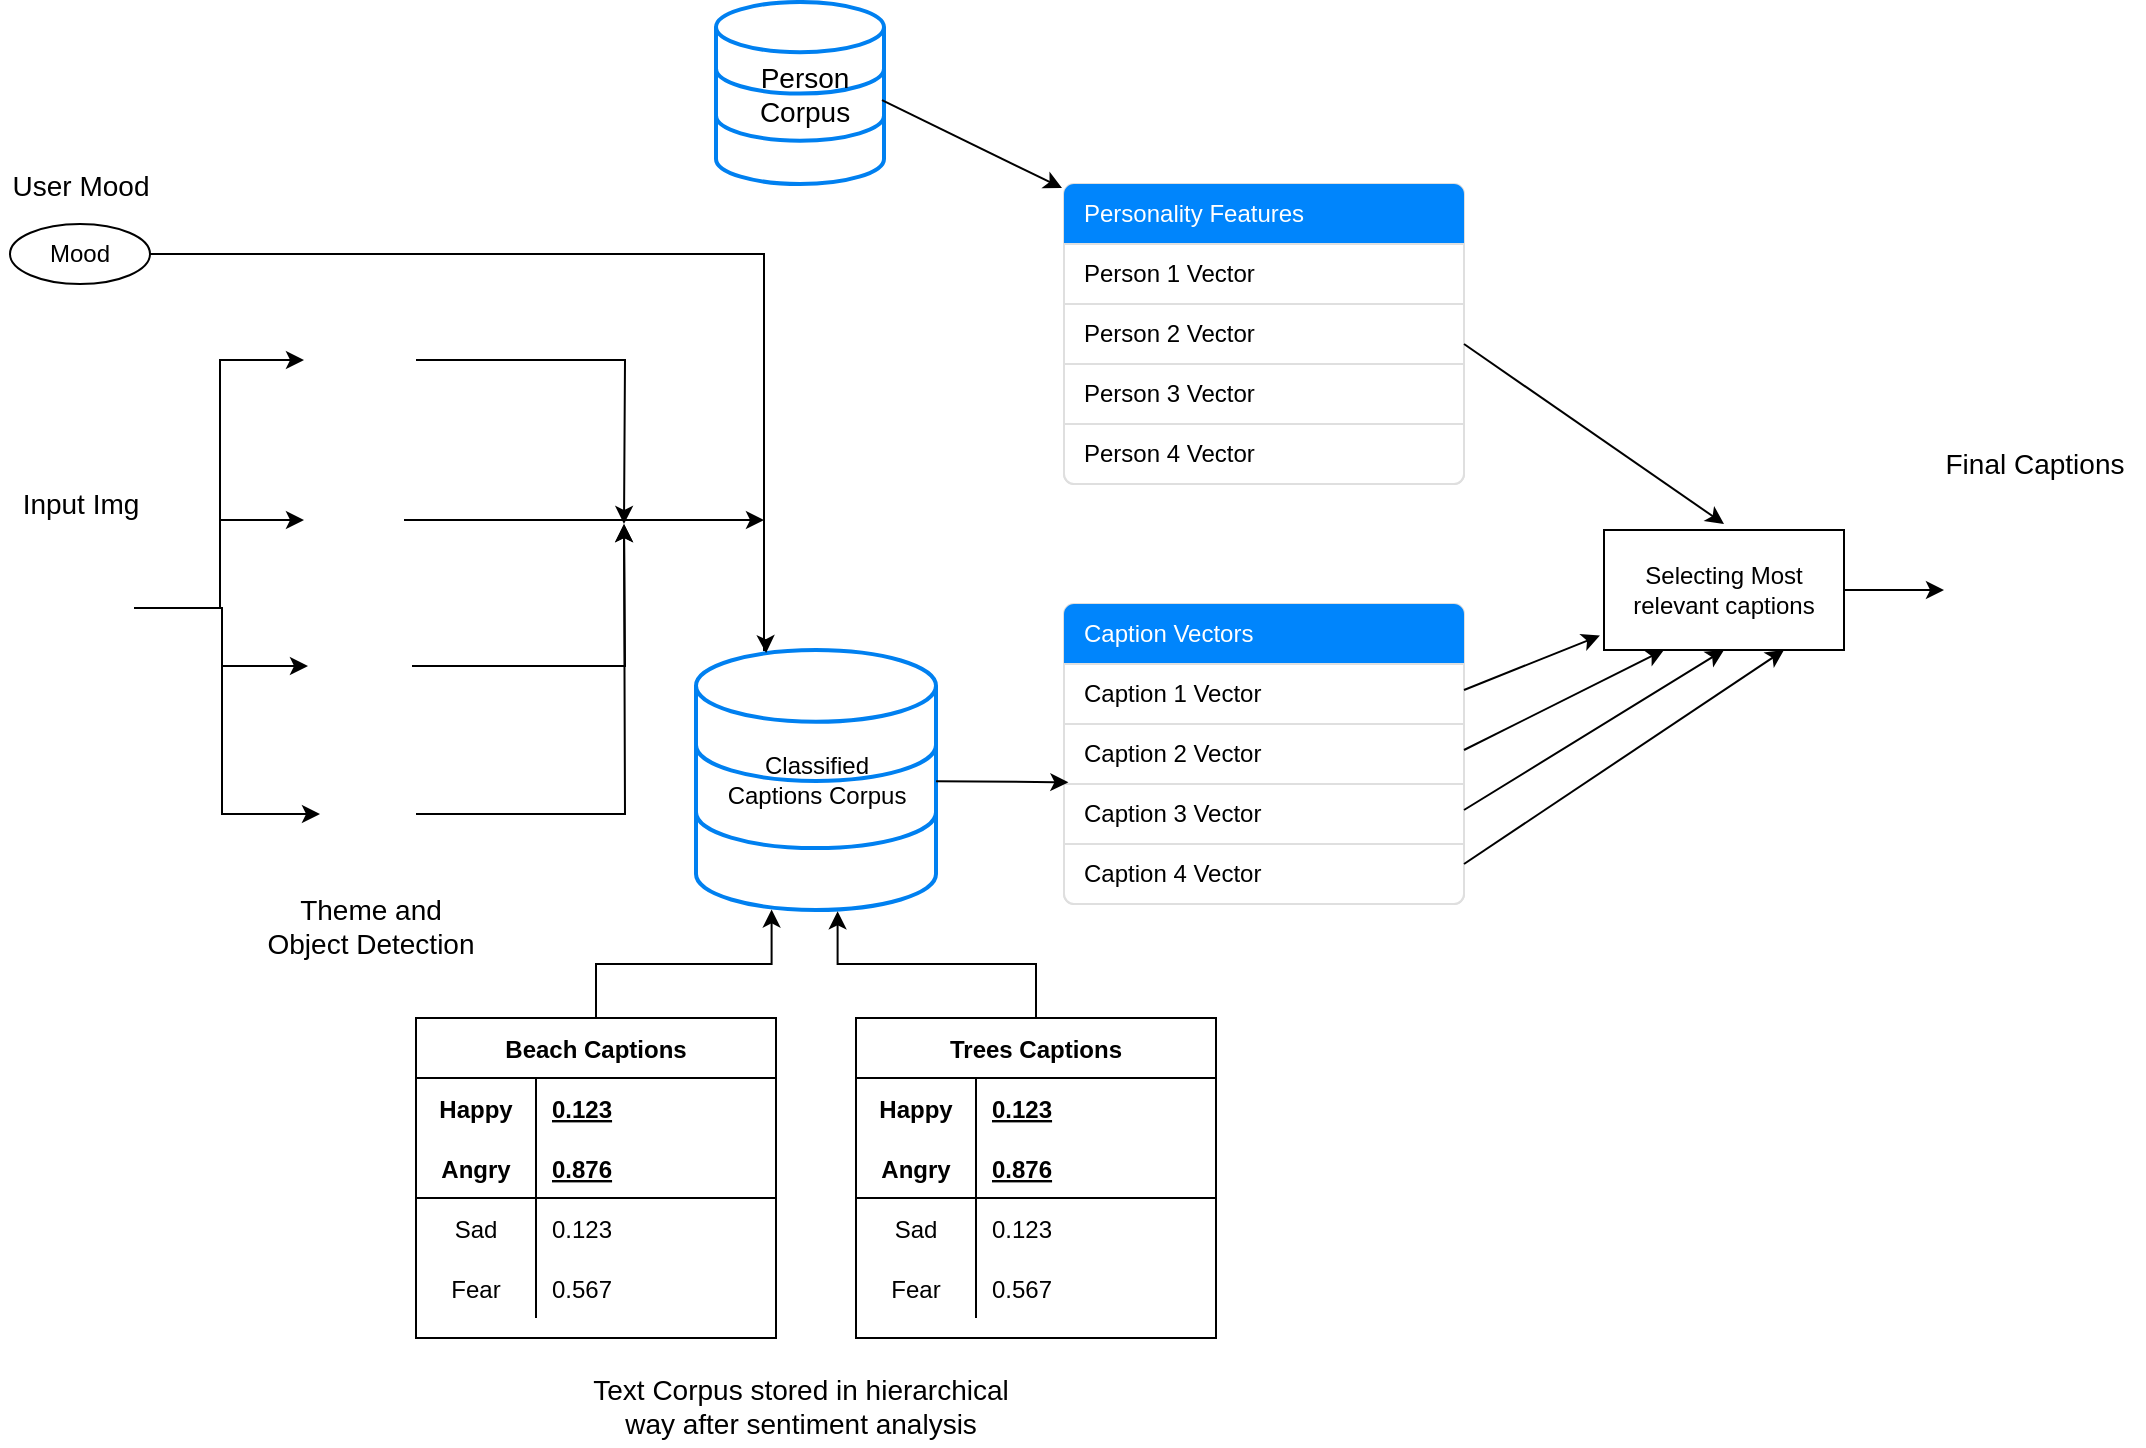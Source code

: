 <mxfile version="16.4.5" type="device"><diagram id="WZ3kP1vMHd5b96WU26Ju" name="Page-1"><mxGraphModel dx="1306" dy="681" grid="1" gridSize="10" guides="1" tooltips="1" connect="1" arrows="1" fold="1" page="1" pageScale="1" pageWidth="1100" pageHeight="850" math="0" shadow="0"><root><mxCell id="0"/><mxCell id="1" parent="0"/><mxCell id="TrEMv_mh-5opGTfENPF4-73" style="edgeStyle=orthogonalEdgeStyle;rounded=0;orthogonalLoop=1;jettySize=auto;html=1;exitX=1;exitY=0.5;exitDx=0;exitDy=0;entryX=0;entryY=0.5;entryDx=0;entryDy=0;" edge="1" parent="1" source="TrEMv_mh-5opGTfENPF4-2" target="TrEMv_mh-5opGTfENPF4-5"><mxGeometry relative="1" as="geometry"/></mxCell><mxCell id="TrEMv_mh-5opGTfENPF4-74" style="edgeStyle=orthogonalEdgeStyle;rounded=0;orthogonalLoop=1;jettySize=auto;html=1;exitX=1;exitY=0.5;exitDx=0;exitDy=0;entryX=0;entryY=0.5;entryDx=0;entryDy=0;" edge="1" parent="1" source="TrEMv_mh-5opGTfENPF4-2" target="TrEMv_mh-5opGTfENPF4-7"><mxGeometry relative="1" as="geometry"/></mxCell><mxCell id="TrEMv_mh-5opGTfENPF4-75" style="edgeStyle=orthogonalEdgeStyle;rounded=0;orthogonalLoop=1;jettySize=auto;html=1;exitX=1;exitY=0.5;exitDx=0;exitDy=0;entryX=0;entryY=0.5;entryDx=0;entryDy=0;" edge="1" parent="1" source="TrEMv_mh-5opGTfENPF4-2" target="TrEMv_mh-5opGTfENPF4-6"><mxGeometry relative="1" as="geometry"/></mxCell><mxCell id="TrEMv_mh-5opGTfENPF4-76" style="edgeStyle=orthogonalEdgeStyle;rounded=0;orthogonalLoop=1;jettySize=auto;html=1;exitX=1;exitY=0.5;exitDx=0;exitDy=0;entryX=0;entryY=0.5;entryDx=0;entryDy=0;" edge="1" parent="1"><mxGeometry relative="1" as="geometry"><mxPoint x="75" y="311" as="sourcePoint"/><mxPoint x="168" y="414" as="targetPoint"/><Array as="points"><mxPoint x="119" y="311"/><mxPoint x="119" y="414"/></Array></mxGeometry></mxCell><mxCell id="TrEMv_mh-5opGTfENPF4-2" value="" style="shape=image;html=1;verticalAlign=top;verticalLabelPosition=bottom;labelBackgroundColor=#ffffff;imageAspect=0;aspect=fixed;image=https://cdn2.iconfinder.com/data/icons/circle-icons-1/64/image-128.png" vertex="1" parent="1"><mxGeometry x="20" y="283" width="56" height="56" as="geometry"/></mxCell><mxCell id="TrEMv_mh-5opGTfENPF4-78" style="edgeStyle=orthogonalEdgeStyle;rounded=0;orthogonalLoop=1;jettySize=auto;html=1;exitX=1;exitY=0.5;exitDx=0;exitDy=0;" edge="1" parent="1" source="TrEMv_mh-5opGTfENPF4-5"><mxGeometry relative="1" as="geometry"><mxPoint x="320" y="269" as="targetPoint"/></mxGeometry></mxCell><mxCell id="TrEMv_mh-5opGTfENPF4-5" value="" style="shape=image;html=1;verticalAlign=top;verticalLabelPosition=bottom;labelBackgroundColor=#ffffff;imageAspect=0;aspect=fixed;image=https://cdn3.iconfinder.com/data/icons/searchicons/338/Searchicons-search-pictures-128.png" vertex="1" parent="1"><mxGeometry x="160" y="159" width="56" height="56" as="geometry"/></mxCell><mxCell id="TrEMv_mh-5opGTfENPF4-80" style="edgeStyle=orthogonalEdgeStyle;rounded=0;orthogonalLoop=1;jettySize=auto;html=1;exitX=1;exitY=0.5;exitDx=0;exitDy=0;" edge="1" parent="1" source="TrEMv_mh-5opGTfENPF4-6"><mxGeometry relative="1" as="geometry"><mxPoint x="320" y="269" as="targetPoint"/></mxGeometry></mxCell><mxCell id="TrEMv_mh-5opGTfENPF4-6" value="" style="shape=image;html=1;verticalAlign=top;verticalLabelPosition=bottom;labelBackgroundColor=#ffffff;imageAspect=0;aspect=fixed;image=https://cdn3.iconfinder.com/data/icons/searchicons/338/Searchicons-search-cars-128.png" vertex="1" parent="1"><mxGeometry x="162" y="314" width="52" height="52" as="geometry"/></mxCell><mxCell id="TrEMv_mh-5opGTfENPF4-79" style="edgeStyle=orthogonalEdgeStyle;rounded=0;orthogonalLoop=1;jettySize=auto;html=1;" edge="1" parent="1"><mxGeometry relative="1" as="geometry"><mxPoint x="390" y="267" as="targetPoint"/><mxPoint x="210" y="267" as="sourcePoint"/></mxGeometry></mxCell><mxCell id="TrEMv_mh-5opGTfENPF4-7" value="" style="shape=image;html=1;verticalAlign=top;verticalLabelPosition=bottom;labelBackgroundColor=#ffffff;imageAspect=0;aspect=fixed;image=https://cdn3.iconfinder.com/data/icons/searchicons/338/Searchicons-search-people-128.png" vertex="1" parent="1"><mxGeometry x="160" y="239" width="56" height="56" as="geometry"/></mxCell><mxCell id="TrEMv_mh-5opGTfENPF4-81" style="edgeStyle=orthogonalEdgeStyle;rounded=0;orthogonalLoop=1;jettySize=auto;html=1;exitX=1;exitY=0.5;exitDx=0;exitDy=0;" edge="1" parent="1" source="TrEMv_mh-5opGTfENPF4-8"><mxGeometry relative="1" as="geometry"><mxPoint x="320" y="269" as="targetPoint"/></mxGeometry></mxCell><mxCell id="TrEMv_mh-5opGTfENPF4-8" value="" style="shape=image;html=1;verticalAlign=top;verticalLabelPosition=bottom;labelBackgroundColor=#ffffff;imageAspect=0;aspect=fixed;image=https://cdn3.iconfinder.com/data/icons/searchicons/338/Searchicons-search-houses-128.png" vertex="1" parent="1"><mxGeometry x="169" y="390.5" width="47" height="47" as="geometry"/></mxCell><mxCell id="TrEMv_mh-5opGTfENPF4-19" value="" style="html=1;verticalLabelPosition=bottom;align=center;labelBackgroundColor=#ffffff;verticalAlign=top;strokeWidth=2;strokeColor=#0080F0;shadow=0;dashed=0;shape=mxgraph.ios7.icons.data;" vertex="1" parent="1"><mxGeometry x="356" y="332" width="120" height="130" as="geometry"/></mxCell><mxCell id="TrEMv_mh-5opGTfENPF4-60" style="edgeStyle=orthogonalEdgeStyle;rounded=0;orthogonalLoop=1;jettySize=auto;html=1;exitX=0.5;exitY=0;exitDx=0;exitDy=0;entryX=0.315;entryY=0.998;entryDx=0;entryDy=0;entryPerimeter=0;" edge="1" parent="1" source="TrEMv_mh-5opGTfENPF4-21" target="TrEMv_mh-5opGTfENPF4-19"><mxGeometry relative="1" as="geometry"/></mxCell><mxCell id="TrEMv_mh-5opGTfENPF4-21" value="Beach Captions" style="shape=table;startSize=30;container=1;collapsible=1;childLayout=tableLayout;fixedRows=1;rowLines=0;fontStyle=1;align=center;resizeLast=1;" vertex="1" parent="1"><mxGeometry x="216" y="516" width="180" height="160" as="geometry"/></mxCell><mxCell id="TrEMv_mh-5opGTfENPF4-22" value="" style="shape=tableRow;horizontal=0;startSize=0;swimlaneHead=0;swimlaneBody=0;fillColor=none;collapsible=0;dropTarget=0;points=[[0,0.5],[1,0.5]];portConstraint=eastwest;top=0;left=0;right=0;bottom=0;" vertex="1" parent="TrEMv_mh-5opGTfENPF4-21"><mxGeometry y="30" width="180" height="30" as="geometry"/></mxCell><mxCell id="TrEMv_mh-5opGTfENPF4-23" value="Happy" style="shape=partialRectangle;connectable=0;fillColor=none;top=0;left=0;bottom=0;right=0;fontStyle=1;overflow=hidden;" vertex="1" parent="TrEMv_mh-5opGTfENPF4-22"><mxGeometry width="60" height="30" as="geometry"><mxRectangle width="60" height="30" as="alternateBounds"/></mxGeometry></mxCell><mxCell id="TrEMv_mh-5opGTfENPF4-24" value="0.123" style="shape=partialRectangle;connectable=0;fillColor=none;top=0;left=0;bottom=0;right=0;align=left;spacingLeft=6;fontStyle=5;overflow=hidden;" vertex="1" parent="TrEMv_mh-5opGTfENPF4-22"><mxGeometry x="60" width="120" height="30" as="geometry"><mxRectangle width="120" height="30" as="alternateBounds"/></mxGeometry></mxCell><mxCell id="TrEMv_mh-5opGTfENPF4-25" value="" style="shape=tableRow;horizontal=0;startSize=0;swimlaneHead=0;swimlaneBody=0;fillColor=none;collapsible=0;dropTarget=0;points=[[0,0.5],[1,0.5]];portConstraint=eastwest;top=0;left=0;right=0;bottom=1;" vertex="1" parent="TrEMv_mh-5opGTfENPF4-21"><mxGeometry y="60" width="180" height="30" as="geometry"/></mxCell><mxCell id="TrEMv_mh-5opGTfENPF4-26" value="Angry" style="shape=partialRectangle;connectable=0;fillColor=none;top=0;left=0;bottom=0;right=0;fontStyle=1;overflow=hidden;" vertex="1" parent="TrEMv_mh-5opGTfENPF4-25"><mxGeometry width="60" height="30" as="geometry"><mxRectangle width="60" height="30" as="alternateBounds"/></mxGeometry></mxCell><mxCell id="TrEMv_mh-5opGTfENPF4-27" value="0.876" style="shape=partialRectangle;connectable=0;fillColor=none;top=0;left=0;bottom=0;right=0;align=left;spacingLeft=6;fontStyle=5;overflow=hidden;" vertex="1" parent="TrEMv_mh-5opGTfENPF4-25"><mxGeometry x="60" width="120" height="30" as="geometry"><mxRectangle width="120" height="30" as="alternateBounds"/></mxGeometry></mxCell><mxCell id="TrEMv_mh-5opGTfENPF4-28" value="" style="shape=tableRow;horizontal=0;startSize=0;swimlaneHead=0;swimlaneBody=0;fillColor=none;collapsible=0;dropTarget=0;points=[[0,0.5],[1,0.5]];portConstraint=eastwest;top=0;left=0;right=0;bottom=0;" vertex="1" parent="TrEMv_mh-5opGTfENPF4-21"><mxGeometry y="90" width="180" height="30" as="geometry"/></mxCell><mxCell id="TrEMv_mh-5opGTfENPF4-29" value="Sad" style="shape=partialRectangle;connectable=0;fillColor=none;top=0;left=0;bottom=0;right=0;editable=1;overflow=hidden;" vertex="1" parent="TrEMv_mh-5opGTfENPF4-28"><mxGeometry width="60" height="30" as="geometry"><mxRectangle width="60" height="30" as="alternateBounds"/></mxGeometry></mxCell><mxCell id="TrEMv_mh-5opGTfENPF4-30" value="0.123" style="shape=partialRectangle;connectable=0;fillColor=none;top=0;left=0;bottom=0;right=0;align=left;spacingLeft=6;overflow=hidden;" vertex="1" parent="TrEMv_mh-5opGTfENPF4-28"><mxGeometry x="60" width="120" height="30" as="geometry"><mxRectangle width="120" height="30" as="alternateBounds"/></mxGeometry></mxCell><mxCell id="TrEMv_mh-5opGTfENPF4-31" value="" style="shape=tableRow;horizontal=0;startSize=0;swimlaneHead=0;swimlaneBody=0;fillColor=none;collapsible=0;dropTarget=0;points=[[0,0.5],[1,0.5]];portConstraint=eastwest;top=0;left=0;right=0;bottom=0;" vertex="1" parent="TrEMv_mh-5opGTfENPF4-21"><mxGeometry y="120" width="180" height="30" as="geometry"/></mxCell><mxCell id="TrEMv_mh-5opGTfENPF4-32" value="Fear" style="shape=partialRectangle;connectable=0;fillColor=none;top=0;left=0;bottom=0;right=0;editable=1;overflow=hidden;" vertex="1" parent="TrEMv_mh-5opGTfENPF4-31"><mxGeometry width="60" height="30" as="geometry"><mxRectangle width="60" height="30" as="alternateBounds"/></mxGeometry></mxCell><mxCell id="TrEMv_mh-5opGTfENPF4-33" value="0.567" style="shape=partialRectangle;connectable=0;fillColor=none;top=0;left=0;bottom=0;right=0;align=left;spacingLeft=6;overflow=hidden;" vertex="1" parent="TrEMv_mh-5opGTfENPF4-31"><mxGeometry x="60" width="120" height="30" as="geometry"><mxRectangle width="120" height="30" as="alternateBounds"/></mxGeometry></mxCell><mxCell id="TrEMv_mh-5opGTfENPF4-61" style="edgeStyle=orthogonalEdgeStyle;rounded=0;orthogonalLoop=1;jettySize=auto;html=1;exitX=0.5;exitY=0;exitDx=0;exitDy=0;entryX=0.59;entryY=1.005;entryDx=0;entryDy=0;entryPerimeter=0;" edge="1" parent="1" source="TrEMv_mh-5opGTfENPF4-47" target="TrEMv_mh-5opGTfENPF4-19"><mxGeometry relative="1" as="geometry"/></mxCell><mxCell id="TrEMv_mh-5opGTfENPF4-47" value="Trees Captions" style="shape=table;startSize=30;container=1;collapsible=1;childLayout=tableLayout;fixedRows=1;rowLines=0;fontStyle=1;align=center;resizeLast=1;" vertex="1" parent="1"><mxGeometry x="436" y="516" width="180" height="160" as="geometry"/></mxCell><mxCell id="TrEMv_mh-5opGTfENPF4-48" value="" style="shape=tableRow;horizontal=0;startSize=0;swimlaneHead=0;swimlaneBody=0;fillColor=none;collapsible=0;dropTarget=0;points=[[0,0.5],[1,0.5]];portConstraint=eastwest;top=0;left=0;right=0;bottom=0;" vertex="1" parent="TrEMv_mh-5opGTfENPF4-47"><mxGeometry y="30" width="180" height="30" as="geometry"/></mxCell><mxCell id="TrEMv_mh-5opGTfENPF4-49" value="Happy" style="shape=partialRectangle;connectable=0;fillColor=none;top=0;left=0;bottom=0;right=0;fontStyle=1;overflow=hidden;" vertex="1" parent="TrEMv_mh-5opGTfENPF4-48"><mxGeometry width="60" height="30" as="geometry"><mxRectangle width="60" height="30" as="alternateBounds"/></mxGeometry></mxCell><mxCell id="TrEMv_mh-5opGTfENPF4-50" value="0.123" style="shape=partialRectangle;connectable=0;fillColor=none;top=0;left=0;bottom=0;right=0;align=left;spacingLeft=6;fontStyle=5;overflow=hidden;" vertex="1" parent="TrEMv_mh-5opGTfENPF4-48"><mxGeometry x="60" width="120" height="30" as="geometry"><mxRectangle width="120" height="30" as="alternateBounds"/></mxGeometry></mxCell><mxCell id="TrEMv_mh-5opGTfENPF4-51" value="" style="shape=tableRow;horizontal=0;startSize=0;swimlaneHead=0;swimlaneBody=0;fillColor=none;collapsible=0;dropTarget=0;points=[[0,0.5],[1,0.5]];portConstraint=eastwest;top=0;left=0;right=0;bottom=1;" vertex="1" parent="TrEMv_mh-5opGTfENPF4-47"><mxGeometry y="60" width="180" height="30" as="geometry"/></mxCell><mxCell id="TrEMv_mh-5opGTfENPF4-52" value="Angry" style="shape=partialRectangle;connectable=0;fillColor=none;top=0;left=0;bottom=0;right=0;fontStyle=1;overflow=hidden;" vertex="1" parent="TrEMv_mh-5opGTfENPF4-51"><mxGeometry width="60" height="30" as="geometry"><mxRectangle width="60" height="30" as="alternateBounds"/></mxGeometry></mxCell><mxCell id="TrEMv_mh-5opGTfENPF4-53" value="0.876" style="shape=partialRectangle;connectable=0;fillColor=none;top=0;left=0;bottom=0;right=0;align=left;spacingLeft=6;fontStyle=5;overflow=hidden;" vertex="1" parent="TrEMv_mh-5opGTfENPF4-51"><mxGeometry x="60" width="120" height="30" as="geometry"><mxRectangle width="120" height="30" as="alternateBounds"/></mxGeometry></mxCell><mxCell id="TrEMv_mh-5opGTfENPF4-54" value="" style="shape=tableRow;horizontal=0;startSize=0;swimlaneHead=0;swimlaneBody=0;fillColor=none;collapsible=0;dropTarget=0;points=[[0,0.5],[1,0.5]];portConstraint=eastwest;top=0;left=0;right=0;bottom=0;" vertex="1" parent="TrEMv_mh-5opGTfENPF4-47"><mxGeometry y="90" width="180" height="30" as="geometry"/></mxCell><mxCell id="TrEMv_mh-5opGTfENPF4-55" value="Sad" style="shape=partialRectangle;connectable=0;fillColor=none;top=0;left=0;bottom=0;right=0;editable=1;overflow=hidden;" vertex="1" parent="TrEMv_mh-5opGTfENPF4-54"><mxGeometry width="60" height="30" as="geometry"><mxRectangle width="60" height="30" as="alternateBounds"/></mxGeometry></mxCell><mxCell id="TrEMv_mh-5opGTfENPF4-56" value="0.123" style="shape=partialRectangle;connectable=0;fillColor=none;top=0;left=0;bottom=0;right=0;align=left;spacingLeft=6;overflow=hidden;" vertex="1" parent="TrEMv_mh-5opGTfENPF4-54"><mxGeometry x="60" width="120" height="30" as="geometry"><mxRectangle width="120" height="30" as="alternateBounds"/></mxGeometry></mxCell><mxCell id="TrEMv_mh-5opGTfENPF4-57" value="" style="shape=tableRow;horizontal=0;startSize=0;swimlaneHead=0;swimlaneBody=0;fillColor=none;collapsible=0;dropTarget=0;points=[[0,0.5],[1,0.5]];portConstraint=eastwest;top=0;left=0;right=0;bottom=0;" vertex="1" parent="TrEMv_mh-5opGTfENPF4-47"><mxGeometry y="120" width="180" height="30" as="geometry"/></mxCell><mxCell id="TrEMv_mh-5opGTfENPF4-58" value="Fear" style="shape=partialRectangle;connectable=0;fillColor=none;top=0;left=0;bottom=0;right=0;editable=1;overflow=hidden;" vertex="1" parent="TrEMv_mh-5opGTfENPF4-57"><mxGeometry width="60" height="30" as="geometry"><mxRectangle width="60" height="30" as="alternateBounds"/></mxGeometry></mxCell><mxCell id="TrEMv_mh-5opGTfENPF4-59" value="0.567" style="shape=partialRectangle;connectable=0;fillColor=none;top=0;left=0;bottom=0;right=0;align=left;spacingLeft=6;overflow=hidden;" vertex="1" parent="TrEMv_mh-5opGTfENPF4-57"><mxGeometry x="60" width="120" height="30" as="geometry"><mxRectangle width="120" height="30" as="alternateBounds"/></mxGeometry></mxCell><mxCell id="TrEMv_mh-5opGTfENPF4-62" value="Classified&lt;br&gt;Captions Corpus" style="text;html=1;align=center;verticalAlign=middle;resizable=0;points=[];autosize=1;strokeColor=none;fillColor=none;" vertex="1" parent="1"><mxGeometry x="366" y="382" width="100" height="30" as="geometry"/></mxCell><mxCell id="TrEMv_mh-5opGTfENPF4-63" value="" style="html=1;shadow=0;dashed=0;shape=mxgraph.bootstrap.rrect;rSize=5;strokeColor=#DFDFDF;html=1;whiteSpace=wrap;fillColor=#FFFFFF;fontColor=#000000;" vertex="1" parent="1"><mxGeometry x="540" y="99" width="200" height="150" as="geometry"/></mxCell><mxCell id="TrEMv_mh-5opGTfENPF4-64" value="Personality Features" style="html=1;shadow=0;dashed=0;shape=mxgraph.bootstrap.topButton;rSize=5;strokeColor=none;fillColor=#0085FC;fontColor=#ffffff;perimeter=none;whiteSpace=wrap;resizeWidth=1;align=left;spacing=10;" vertex="1" parent="TrEMv_mh-5opGTfENPF4-63"><mxGeometry width="200" height="30" relative="1" as="geometry"/></mxCell><mxCell id="TrEMv_mh-5opGTfENPF4-65" value="Person 1 Vector" style="strokeColor=inherit;fillColor=inherit;gradientColor=inherit;fontColor=inherit;html=1;shadow=0;dashed=0;perimeter=none;whiteSpace=wrap;resizeWidth=1;align=left;spacing=10;" vertex="1" parent="TrEMv_mh-5opGTfENPF4-63"><mxGeometry width="200" height="30" relative="1" as="geometry"><mxPoint y="30" as="offset"/></mxGeometry></mxCell><mxCell id="TrEMv_mh-5opGTfENPF4-66" value="Person 2 Vector" style="strokeColor=inherit;fillColor=inherit;gradientColor=inherit;fontColor=inherit;html=1;shadow=0;dashed=0;perimeter=none;whiteSpace=wrap;resizeWidth=1;align=left;spacing=10;" vertex="1" parent="TrEMv_mh-5opGTfENPF4-63"><mxGeometry width="200" height="30" relative="1" as="geometry"><mxPoint y="60" as="offset"/></mxGeometry></mxCell><mxCell id="TrEMv_mh-5opGTfENPF4-67" value="Person 3 Vector" style="strokeColor=inherit;fillColor=inherit;gradientColor=inherit;fontColor=inherit;html=1;shadow=0;dashed=0;perimeter=none;whiteSpace=wrap;resizeWidth=1;align=left;spacing=10;" vertex="1" parent="TrEMv_mh-5opGTfENPF4-63"><mxGeometry width="200" height="30" relative="1" as="geometry"><mxPoint y="90" as="offset"/></mxGeometry></mxCell><mxCell id="TrEMv_mh-5opGTfENPF4-68" value="Person 4 Vector" style="strokeColor=inherit;fillColor=inherit;gradientColor=inherit;fontColor=inherit;html=1;shadow=0;dashed=0;shape=mxgraph.bootstrap.bottomButton;rSize=5;perimeter=none;whiteSpace=wrap;resizeWidth=1;resizeHeight=0;align=left;spacing=10;" vertex="1" parent="TrEMv_mh-5opGTfENPF4-63"><mxGeometry y="1" width="200" height="30" relative="1" as="geometry"><mxPoint y="-30" as="offset"/></mxGeometry></mxCell><mxCell id="TrEMv_mh-5opGTfENPF4-72" style="edgeStyle=orthogonalEdgeStyle;rounded=0;orthogonalLoop=1;jettySize=auto;html=1;exitX=1;exitY=0.5;exitDx=0;exitDy=0;entryX=0.292;entryY=0.012;entryDx=0;entryDy=0;entryPerimeter=0;" edge="1" parent="1" source="TrEMv_mh-5opGTfENPF4-70" target="TrEMv_mh-5opGTfENPF4-19"><mxGeometry relative="1" as="geometry"><mxPoint x="200" y="134" as="targetPoint"/><Array as="points"><mxPoint x="390" y="134"/><mxPoint x="390" y="332"/><mxPoint x="391" y="332"/></Array></mxGeometry></mxCell><mxCell id="TrEMv_mh-5opGTfENPF4-70" value="Mood" style="ellipse;whiteSpace=wrap;html=1;" vertex="1" parent="1"><mxGeometry x="13" y="119" width="70" height="30" as="geometry"/></mxCell><mxCell id="TrEMv_mh-5opGTfENPF4-83" value="" style="html=1;shadow=0;dashed=0;shape=mxgraph.bootstrap.rrect;rSize=5;strokeColor=#DFDFDF;html=1;whiteSpace=wrap;fillColor=#FFFFFF;fontColor=#000000;" vertex="1" parent="1"><mxGeometry x="540" y="309" width="200" height="150" as="geometry"/></mxCell><mxCell id="TrEMv_mh-5opGTfENPF4-84" value="Caption Vectors" style="html=1;shadow=0;dashed=0;shape=mxgraph.bootstrap.topButton;rSize=5;strokeColor=none;fillColor=#0085FC;fontColor=#ffffff;perimeter=none;whiteSpace=wrap;resizeWidth=1;align=left;spacing=10;" vertex="1" parent="TrEMv_mh-5opGTfENPF4-83"><mxGeometry width="200" height="30" relative="1" as="geometry"/></mxCell><mxCell id="TrEMv_mh-5opGTfENPF4-85" value="Caption 1 Vector" style="strokeColor=inherit;fillColor=inherit;gradientColor=inherit;fontColor=inherit;html=1;shadow=0;dashed=0;perimeter=none;whiteSpace=wrap;resizeWidth=1;align=left;spacing=10;" vertex="1" parent="TrEMv_mh-5opGTfENPF4-83"><mxGeometry width="200" height="30" relative="1" as="geometry"><mxPoint y="30" as="offset"/></mxGeometry></mxCell><mxCell id="TrEMv_mh-5opGTfENPF4-86" value="Caption 2 Vector" style="strokeColor=inherit;fillColor=inherit;gradientColor=inherit;fontColor=inherit;html=1;shadow=0;dashed=0;perimeter=none;whiteSpace=wrap;resizeWidth=1;align=left;spacing=10;" vertex="1" parent="TrEMv_mh-5opGTfENPF4-83"><mxGeometry width="200" height="30" relative="1" as="geometry"><mxPoint y="60" as="offset"/></mxGeometry></mxCell><mxCell id="TrEMv_mh-5opGTfENPF4-87" value="Caption 3 Vector" style="strokeColor=inherit;fillColor=inherit;gradientColor=inherit;fontColor=inherit;html=1;shadow=0;dashed=0;perimeter=none;whiteSpace=wrap;resizeWidth=1;align=left;spacing=10;" vertex="1" parent="TrEMv_mh-5opGTfENPF4-83"><mxGeometry width="200" height="30" relative="1" as="geometry"><mxPoint y="90" as="offset"/></mxGeometry></mxCell><mxCell id="TrEMv_mh-5opGTfENPF4-88" value="Caption 4 Vector" style="strokeColor=inherit;fillColor=inherit;gradientColor=inherit;fontColor=inherit;html=1;shadow=0;dashed=0;shape=mxgraph.bootstrap.bottomButton;rSize=5;perimeter=none;whiteSpace=wrap;resizeWidth=1;resizeHeight=0;align=left;spacing=10;" vertex="1" parent="TrEMv_mh-5opGTfENPF4-83"><mxGeometry y="1" width="200" height="30" relative="1" as="geometry"><mxPoint y="-30" as="offset"/></mxGeometry></mxCell><mxCell id="TrEMv_mh-5opGTfENPF4-89" value="" style="endArrow=classic;html=1;rounded=1;" edge="1" parent="1"><mxGeometry width="50" height="50" relative="1" as="geometry"><mxPoint x="740" y="179" as="sourcePoint"/><mxPoint x="870" y="269" as="targetPoint"/></mxGeometry></mxCell><mxCell id="TrEMv_mh-5opGTfENPF4-98" style="edgeStyle=orthogonalEdgeStyle;rounded=1;orthogonalLoop=1;jettySize=auto;html=1;exitX=1;exitY=0.5;exitDx=0;exitDy=0;entryX=0;entryY=0.5;entryDx=0;entryDy=0;" edge="1" parent="1" source="TrEMv_mh-5opGTfENPF4-90" target="TrEMv_mh-5opGTfENPF4-96"><mxGeometry relative="1" as="geometry"/></mxCell><mxCell id="TrEMv_mh-5opGTfENPF4-90" value="Selecting Most relevant captions" style="rounded=0;whiteSpace=wrap;html=1;" vertex="1" parent="1"><mxGeometry x="810" y="272" width="120" height="60" as="geometry"/></mxCell><mxCell id="TrEMv_mh-5opGTfENPF4-91" value="" style="endArrow=classic;html=1;rounded=1;entryX=0.75;entryY=1;entryDx=0;entryDy=0;" edge="1" parent="1" target="TrEMv_mh-5opGTfENPF4-90"><mxGeometry width="50" height="50" relative="1" as="geometry"><mxPoint x="740" y="439" as="sourcePoint"/><mxPoint x="880" y="529" as="targetPoint"/></mxGeometry></mxCell><mxCell id="TrEMv_mh-5opGTfENPF4-92" value="" style="endArrow=classic;html=1;rounded=1;entryX=0.5;entryY=1;entryDx=0;entryDy=0;" edge="1" parent="1" target="TrEMv_mh-5opGTfENPF4-90"><mxGeometry width="50" height="50" relative="1" as="geometry"><mxPoint x="740" y="412" as="sourcePoint"/><mxPoint x="880" y="502" as="targetPoint"/></mxGeometry></mxCell><mxCell id="TrEMv_mh-5opGTfENPF4-93" value="" style="endArrow=classic;html=1;rounded=1;entryX=0.25;entryY=1;entryDx=0;entryDy=0;" edge="1" parent="1" target="TrEMv_mh-5opGTfENPF4-90"><mxGeometry width="50" height="50" relative="1" as="geometry"><mxPoint x="740" y="382" as="sourcePoint"/><mxPoint x="880" y="472" as="targetPoint"/></mxGeometry></mxCell><mxCell id="TrEMv_mh-5opGTfENPF4-94" value="" style="endArrow=classic;html=1;rounded=1;entryX=-0.017;entryY=0.88;entryDx=0;entryDy=0;entryPerimeter=0;" edge="1" parent="1" target="TrEMv_mh-5opGTfENPF4-90"><mxGeometry width="50" height="50" relative="1" as="geometry"><mxPoint x="740" y="352" as="sourcePoint"/><mxPoint x="880" y="442" as="targetPoint"/></mxGeometry></mxCell><mxCell id="TrEMv_mh-5opGTfENPF4-96" value="" style="shape=image;html=1;verticalAlign=top;verticalLabelPosition=bottom;labelBackgroundColor=#ffffff;imageAspect=0;aspect=fixed;image=https://cdn4.iconfinder.com/data/icons/bold-purple-free-samples/32/List_Text_Menu_Numbers_String_Burger-128.png" vertex="1" parent="1"><mxGeometry x="980" y="257" width="90" height="90" as="geometry"/></mxCell><mxCell id="TrEMv_mh-5opGTfENPF4-99" value="&lt;font style=&quot;font-size: 14px&quot;&gt;Final Captions&lt;/font&gt;" style="text;html=1;align=center;verticalAlign=middle;resizable=0;points=[];autosize=1;strokeColor=none;fillColor=none;" vertex="1" parent="1"><mxGeometry x="970" y="229" width="110" height="20" as="geometry"/></mxCell><mxCell id="TrEMv_mh-5opGTfENPF4-100" value="" style="endArrow=classic;html=1;rounded=1;entryX=-0.009;entryY=0.971;entryDx=0;entryDy=0;entryPerimeter=0;" edge="1" parent="1"><mxGeometry width="50" height="50" relative="1" as="geometry"><mxPoint x="476.04" y="397.6" as="sourcePoint"/><mxPoint x="542.2" y="398.13" as="targetPoint"/></mxGeometry></mxCell><mxCell id="TrEMv_mh-5opGTfENPF4-102" value="" style="html=1;verticalLabelPosition=bottom;align=center;labelBackgroundColor=#ffffff;verticalAlign=top;strokeWidth=2;strokeColor=#0080F0;shadow=0;shape=mxgraph.ios7.icons.data;" vertex="1" parent="1"><mxGeometry x="366" y="8" width="84" height="91" as="geometry"/></mxCell><mxCell id="TrEMv_mh-5opGTfENPF4-103" value="" style="endArrow=classic;html=1;rounded=1;fontSize=14;entryX=-0.005;entryY=0.067;entryDx=0;entryDy=0;entryPerimeter=0;exitX=0.988;exitY=0.539;exitDx=0;exitDy=0;exitPerimeter=0;" edge="1" parent="1" source="TrEMv_mh-5opGTfENPF4-102" target="TrEMv_mh-5opGTfENPF4-64"><mxGeometry width="50" height="50" relative="1" as="geometry"><mxPoint x="450" y="39" as="sourcePoint"/><mxPoint x="500" y="-11" as="targetPoint"/></mxGeometry></mxCell><mxCell id="TrEMv_mh-5opGTfENPF4-104" value="Person &lt;br&gt;Corpus" style="text;html=1;align=center;verticalAlign=middle;resizable=0;points=[];autosize=1;strokeColor=none;fillColor=none;fontSize=14;" vertex="1" parent="1"><mxGeometry x="380" y="33.5" width="60" height="40" as="geometry"/></mxCell><mxCell id="TrEMv_mh-5opGTfENPF4-105" value="Input Img" style="text;html=1;align=center;verticalAlign=middle;resizable=0;points=[];autosize=1;strokeColor=none;fillColor=none;fontSize=14;" vertex="1" parent="1"><mxGeometry x="13" y="249" width="70" height="20" as="geometry"/></mxCell><mxCell id="TrEMv_mh-5opGTfENPF4-106" value="User Mood" style="text;html=1;align=center;verticalAlign=middle;resizable=0;points=[];autosize=1;strokeColor=none;fillColor=none;fontSize=14;" vertex="1" parent="1"><mxGeometry x="8" y="90" width="80" height="20" as="geometry"/></mxCell><mxCell id="TrEMv_mh-5opGTfENPF4-107" value="Theme and &lt;br&gt;Object Detection" style="text;html=1;align=center;verticalAlign=middle;resizable=0;points=[];autosize=1;strokeColor=none;fillColor=none;fontSize=14;" vertex="1" parent="1"><mxGeometry x="132.5" y="450" width="120" height="40" as="geometry"/></mxCell><mxCell id="TrEMv_mh-5opGTfENPF4-108" value="Text Corpus stored in hierarchical &lt;br&gt;way after sentiment analysis" style="text;html=1;align=center;verticalAlign=middle;resizable=0;points=[];autosize=1;strokeColor=none;fillColor=none;fontSize=14;" vertex="1" parent="1"><mxGeometry x="298" y="690" width="220" height="40" as="geometry"/></mxCell></root></mxGraphModel></diagram></mxfile>